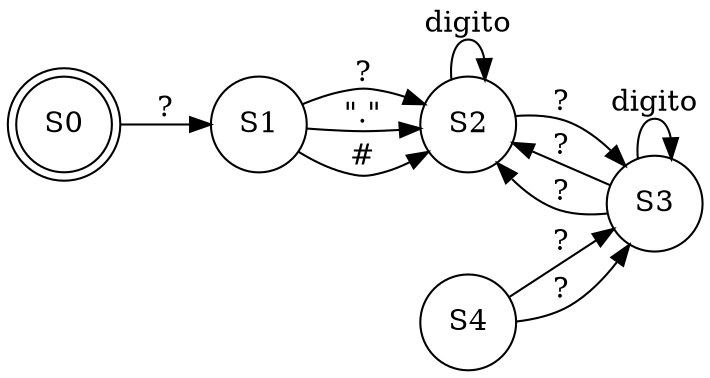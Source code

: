 digraph AFND {
	rankdir=LR;
	size="8,5";
	node [shape = doublecircle]; S0;
	node [shape = circle];
	S0 -> S1 [label = "?"];
	S1 -> S2 [label = "?"];
	S2 -> S2 [label = "digito"];
	S3 -> S2 [label = "?"];
	S3 -> S2 [label = "?"];
	S1 -> S2 [label = "\".\""];
	S2 -> S3 [label = "?"];
	S3 -> S3 [label = "digito"];
	S4 -> S3 [label = "?"];
	S4 -> S3 [label = "?"];
	S1 -> S2 [label = "#"];
}

